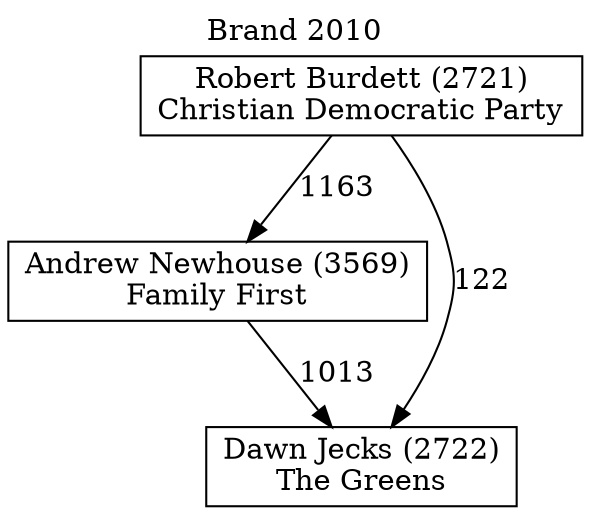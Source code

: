 // House preference flow
digraph "Dawn Jecks (2722)_Brand_2010" {
	graph [label="Brand 2010" labelloc=t mclimit=10]
	node [shape=box]
	"Andrew Newhouse (3569)" [label="Andrew Newhouse (3569)
Family First"]
	"Dawn Jecks (2722)" [label="Dawn Jecks (2722)
The Greens"]
	"Robert Burdett (2721)" [label="Robert Burdett (2721)
Christian Democratic Party"]
	"Andrew Newhouse (3569)" -> "Dawn Jecks (2722)" [label=1013]
	"Robert Burdett (2721)" -> "Andrew Newhouse (3569)" [label=1163]
	"Robert Burdett (2721)" -> "Dawn Jecks (2722)" [label=122]
}
